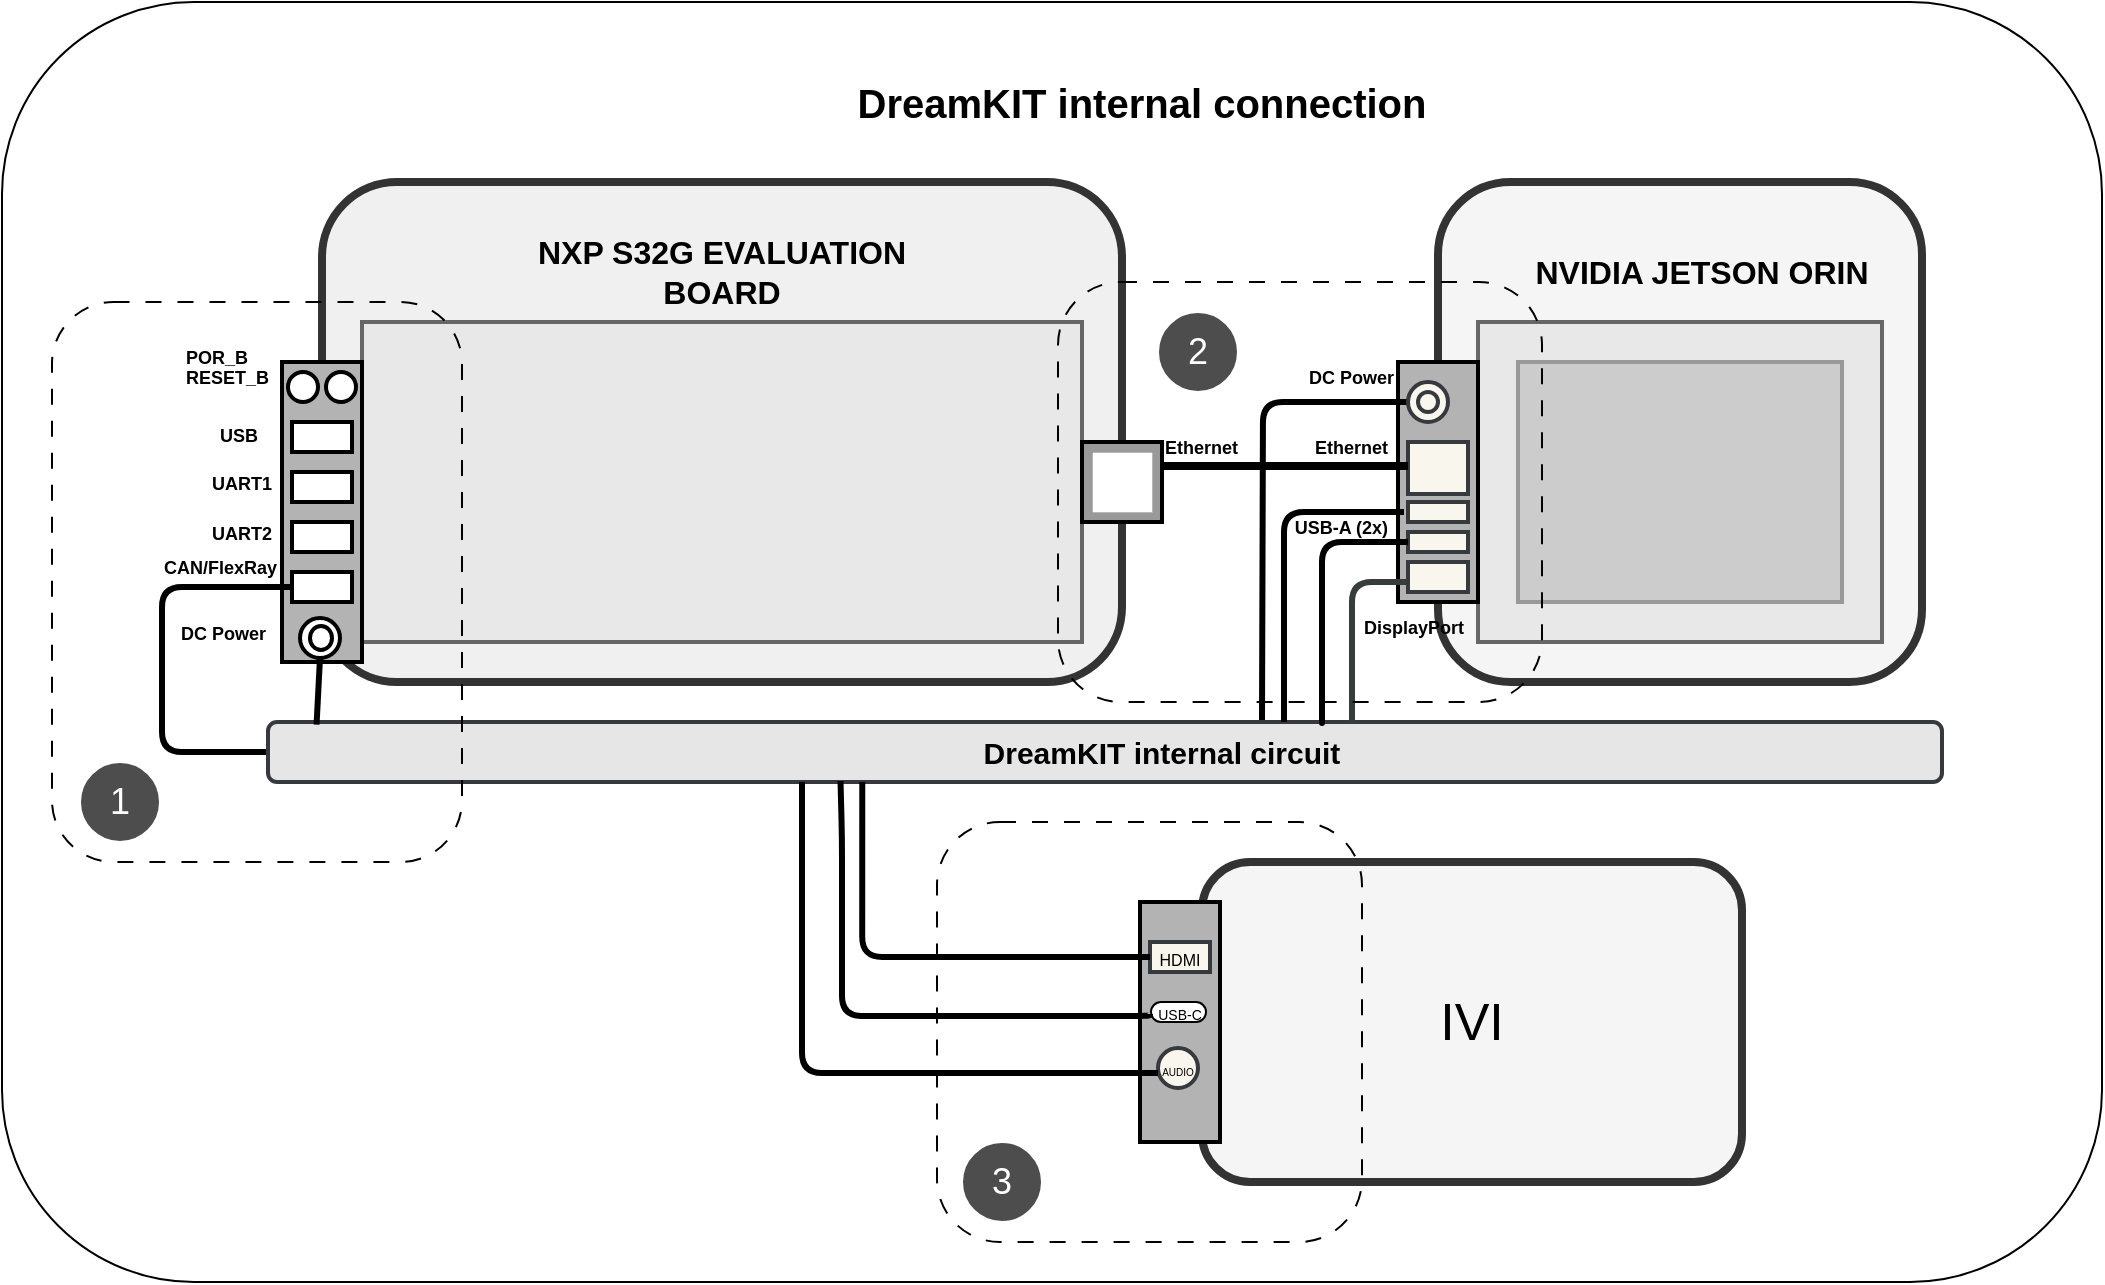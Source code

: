 <mxfile>
    <diagram id="Combined_TopView" name="NXP S32G + ORIN Top View">
        <mxGraphModel dx="2374" dy="1111" grid="1" gridSize="10" guides="1" tooltips="1" connect="1" arrows="1" fold="1" page="1" pageScale="1" pageWidth="1200" pageHeight="800" math="0" shadow="0">
            <root>
                <mxCell id="0"/>
                <mxCell id="1" parent="0"/>
                <mxCell id="29" value="" style="rounded=1;whiteSpace=wrap;html=1;" vertex="1" parent="1">
                    <mxGeometry x="-60" y="60" width="1050" height="640" as="geometry"/>
                </mxCell>
                <mxCell id="title" value="DreamKIT internal connection" style="text;html=1;strokeColor=none;fillColor=none;align=center;verticalAlign=middle;whiteSpace=wrap;rounded=0;fontSize=20;fontStyle=1;" parent="1" vertex="1">
                    <mxGeometry x="210" y="90" width="600" height="40" as="geometry"/>
                </mxCell>
                <mxCell id="s32g_device" value="" style="rounded=1;whiteSpace=wrap;html=1;strokeWidth=4;fillColor=#f0f0f0;strokeColor=#333333;" parent="1" vertex="1">
                    <mxGeometry x="100" y="150" width="400" height="250" as="geometry"/>
                </mxCell>
                <mxCell id="s32g_label" value="NXP S32G EVALUATION BOARD" style="text;html=1;strokeColor=none;fillColor=none;align=center;verticalAlign=middle;whiteSpace=wrap;rounded=0;fontSize=16;fontStyle=1;" parent="1" vertex="1">
                    <mxGeometry x="200" y="180" width="200" height="30" as="geometry"/>
                </mxCell>
                <mxCell id="s32g_board" value="" style="rounded=0;whiteSpace=wrap;html=1;strokeWidth=2;fillColor=#e8e8e8;strokeColor=#666666;" parent="1" vertex="1">
                    <mxGeometry x="120" y="220" width="360" height="160" as="geometry"/>
                </mxCell>
                <mxCell id="s32g_port_section" value="" style="rounded=0;whiteSpace=wrap;html=1;strokeWidth=2;fillColor=#B3B3B3;" parent="1" vertex="1">
                    <mxGeometry x="80" y="240" width="40" height="150" as="geometry"/>
                </mxCell>
                <mxCell id="s32g_reset" value="" style="ellipse;whiteSpace=wrap;html=1;strokeWidth=2;" parent="1" vertex="1">
                    <mxGeometry x="83" y="245" width="15" height="15" as="geometry"/>
                </mxCell>
                <mxCell id="s32g_por" value="" style="ellipse;whiteSpace=wrap;html=1;strokeWidth=2;" parent="1" vertex="1">
                    <mxGeometry x="102" y="245" width="15" height="15" as="geometry"/>
                </mxCell>
                <mxCell id="s32g_usb" value="" style="rounded=0;whiteSpace=wrap;html=1;strokeWidth=2;" parent="1" vertex="1">
                    <mxGeometry x="85" y="270" width="30" height="15" as="geometry"/>
                </mxCell>
                <mxCell id="s32g_uart1" value="" style="rounded=0;whiteSpace=wrap;html=1;strokeWidth=2;" parent="1" vertex="1">
                    <mxGeometry x="85" y="295" width="30" height="15" as="geometry"/>
                </mxCell>
                <mxCell id="s32g_uart2" value="" style="rounded=0;whiteSpace=wrap;html=1;strokeWidth=2;" parent="1" vertex="1">
                    <mxGeometry x="85" y="320" width="30" height="15" as="geometry"/>
                </mxCell>
                <mxCell id="10" style="edgeStyle=orthogonalEdgeStyle;html=1;exitX=0;exitY=0.5;exitDx=0;exitDy=0;entryX=0;entryY=0.5;entryDx=0;entryDy=0;endArrow=none;endFill=0;strokeWidth=3;strokeColor=#000000;" edge="1" parent="1" source="s32g_can" target="can_adapter">
                    <mxGeometry relative="1" as="geometry">
                        <Array as="points">
                            <mxPoint x="20" y="353"/>
                            <mxPoint x="20" y="435"/>
                        </Array>
                    </mxGeometry>
                </mxCell>
                <mxCell id="s32g_can" value="" style="rounded=0;whiteSpace=wrap;html=1;strokeWidth=2;" parent="1" vertex="1">
                    <mxGeometry x="85" y="345" width="30" height="15" as="geometry"/>
                </mxCell>
                <mxCell id="s32g_ethernet_section" value="" style="rounded=0;whiteSpace=wrap;html=1;strokeWidth=2;fillColor=#999999;strokeColor=#000000;" parent="1" vertex="1">
                    <mxGeometry x="480" y="280" width="40" height="40" as="geometry"/>
                </mxCell>
                <mxCell id="s32g_ethernet" value="" style="rounded=0;whiteSpace=wrap;html=1;strokeWidth=0;" parent="1" vertex="1">
                    <mxGeometry x="485" y="285" width="30" height="30" as="geometry"/>
                </mxCell>
                <mxCell id="s32g_reset_label" value="RESET_B" style="text;html=1;strokeColor=none;fillColor=none;align=left;verticalAlign=middle;whiteSpace=wrap;rounded=0;fontSize=9;fontStyle=1;" parent="1" vertex="1">
                    <mxGeometry x="30" y="240" width="45" height="15" as="geometry"/>
                </mxCell>
                <mxCell id="s32g_por_label" value="POR_B" style="text;html=1;strokeColor=none;fillColor=none;align=left;verticalAlign=middle;whiteSpace=wrap;rounded=0;fontSize=9;fontStyle=1;" parent="1" vertex="1">
                    <mxGeometry x="30" y="230" width="35" height="15" as="geometry"/>
                </mxCell>
                <mxCell id="s32g_usb_label" value="USB" style="text;html=1;strokeColor=none;fillColor=none;align=left;verticalAlign=middle;whiteSpace=wrap;rounded=0;fontSize=9;fontStyle=1;" parent="1" vertex="1">
                    <mxGeometry x="47" y="269" width="40" height="15" as="geometry"/>
                </mxCell>
                <mxCell id="s32g_uart1_label" value="UART1" style="text;html=1;strokeColor=none;fillColor=none;align=left;verticalAlign=middle;whiteSpace=wrap;rounded=0;fontSize=9;fontStyle=1;" parent="1" vertex="1">
                    <mxGeometry x="43" y="293" width="40" height="15" as="geometry"/>
                </mxCell>
                <mxCell id="s32g_uart2_label" value="UART2" style="text;html=1;strokeColor=none;fillColor=none;align=left;verticalAlign=middle;whiteSpace=wrap;rounded=0;fontSize=9;fontStyle=1;" parent="1" vertex="1">
                    <mxGeometry x="43" y="318" width="40" height="15" as="geometry"/>
                </mxCell>
                <mxCell id="s32g_can_label" value="CAN/FlexRay" style="text;html=1;strokeColor=none;fillColor=none;align=left;verticalAlign=middle;whiteSpace=wrap;rounded=0;fontSize=9;fontStyle=1;" parent="1" vertex="1">
                    <mxGeometry x="19" y="335" width="70" height="15" as="geometry"/>
                </mxCell>
                <mxCell id="orin_device" value="" style="rounded=1;whiteSpace=wrap;html=1;strokeWidth=4;fillColor=#f5f5f5;strokeColor=#333333;" parent="1" vertex="1">
                    <mxGeometry x="658" y="150" width="242" height="250" as="geometry"/>
                </mxCell>
                <mxCell id="orin_label" value="NVIDIA JETSON ORIN" style="text;html=1;strokeColor=none;fillColor=none;align=center;verticalAlign=middle;whiteSpace=wrap;rounded=0;fontSize=16;fontStyle=1;" parent="1" vertex="1">
                    <mxGeometry x="690" y="180" width="200" height="30" as="geometry"/>
                </mxCell>
                <mxCell id="orin_board" value="" style="rounded=0;whiteSpace=wrap;html=1;strokeWidth=2;fillColor=#e8e8e8;strokeColor=#666666;" parent="1" vertex="1">
                    <mxGeometry x="678" y="220" width="202" height="160" as="geometry"/>
                </mxCell>
                <mxCell id="orin_heatsink" value="" style="rounded=0;whiteSpace=wrap;html=1;strokeWidth=2;fillColor=#cccccc;strokeColor=#999999;" parent="1" vertex="1">
                    <mxGeometry x="698" y="240" width="162" height="120" as="geometry"/>
                </mxCell>
                <mxCell id="orin_port_section" value="" style="rounded=0;whiteSpace=wrap;html=1;strokeWidth=2;fillColor=#B3B3B3;strokeColor=#000000;" parent="1" vertex="1">
                    <mxGeometry x="638" y="240" width="40" height="120" as="geometry"/>
                </mxCell>
                <mxCell id="12" style="edgeStyle=orthogonalEdgeStyle;html=1;exitX=0;exitY=0.5;exitDx=0;exitDy=0;endArrow=none;endFill=0;strokeWidth=3;" edge="1" parent="1" source="orin_power">
                    <mxGeometry relative="1" as="geometry">
                        <mxPoint x="570" y="419" as="targetPoint"/>
                    </mxGeometry>
                </mxCell>
                <mxCell id="orin_power" value="" style="ellipse;whiteSpace=wrap;html=1;strokeWidth=2;fillColor=#f9f7ed;strokeColor=#36393d;" parent="1" vertex="1">
                    <mxGeometry x="643" y="250" width="20" height="20" as="geometry"/>
                </mxCell>
                <mxCell id="orin_ethernet" value="" style="rounded=0;whiteSpace=wrap;html=1;strokeWidth=2;fillColor=#f9f7ed;strokeColor=#36393d;" parent="1" vertex="1">
                    <mxGeometry x="643" y="280" width="30" height="26" as="geometry"/>
                </mxCell>
                <mxCell id="orin_usb1" value="" style="rounded=0;whiteSpace=wrap;html=1;strokeWidth=2;fillColor=#f9f7ed;strokeColor=#36393d;" parent="1" vertex="1">
                    <mxGeometry x="643" y="310" width="30" height="10" as="geometry"/>
                </mxCell>
                <mxCell id="orin_usb2" value="" style="rounded=0;whiteSpace=wrap;html=1;strokeWidth=2;fillColor=#f9f7ed;strokeColor=#36393d;" parent="1" vertex="1">
                    <mxGeometry x="643" y="325" width="30" height="10" as="geometry"/>
                </mxCell>
                <mxCell id="orin_power_label" value="DC Power" style="text;html=1;strokeColor=none;fillColor=none;align=right;verticalAlign=middle;whiteSpace=wrap;rounded=0;fontSize=9;fontStyle=1;" parent="1" vertex="1">
                    <mxGeometry x="578" y="240" width="60" height="15" as="geometry"/>
                </mxCell>
                <mxCell id="orin_ethernet_label" value="Ethernet" style="text;html=1;strokeColor=none;fillColor=none;align=right;verticalAlign=middle;whiteSpace=wrap;rounded=0;fontSize=9;fontStyle=1;" parent="1" vertex="1">
                    <mxGeometry x="575" y="275" width="60" height="15" as="geometry"/>
                </mxCell>
                <mxCell id="orin_usb_label" value="USB-A (2x)" style="text;html=1;strokeColor=none;fillColor=none;align=right;verticalAlign=middle;whiteSpace=wrap;rounded=0;fontSize=9;fontStyle=1;" parent="1" vertex="1">
                    <mxGeometry x="565" y="315" width="70" height="15" as="geometry"/>
                </mxCell>
                <mxCell id="orin_dp_label" value="DisplayPort" style="text;html=1;strokeColor=none;fillColor=none;align=right;verticalAlign=middle;whiteSpace=wrap;rounded=0;fontSize=9;fontStyle=1;" parent="1" vertex="1">
                    <mxGeometry x="593" y="365" width="80" height="15" as="geometry"/>
                </mxCell>
                <mxCell id="main_ethernet_cable" value="" style="endArrow=none;html=1;strokeWidth=4;exitX=1;exitY=0.25;exitDx=0;exitDy=0;entryX=0;entryY=0.5;entryDx=0;entryDy=0;" parent="1" edge="1">
                    <mxGeometry width="50" height="50" relative="1" as="geometry">
                        <mxPoint x="520" y="292" as="sourcePoint"/>
                        <mxPoint x="643.0" y="292" as="targetPoint"/>
                    </mxGeometry>
                </mxCell>
                <mxCell id="can_adapter" value="" style="rounded=1;whiteSpace=wrap;html=1;strokeWidth=2;fillColor=#E6E6E6;strokeColor=#36393d;" parent="1" vertex="1">
                    <mxGeometry x="73" y="420" width="837" height="30" as="geometry"/>
                </mxCell>
                <mxCell id="can_adapter_label" value="&lt;font style=&quot;font-size: 15px;&quot;&gt;DreamKIT internal circuit&lt;/font&gt;" style="text;html=1;strokeColor=none;fillColor=none;align=center;verticalAlign=middle;whiteSpace=wrap;rounded=0;fontSize=9;fontStyle=1;" parent="1" vertex="1">
                    <mxGeometry x="240" y="425" width="560" height="20" as="geometry"/>
                </mxCell>
                <mxCell id="3" value="Ethernet" style="text;html=1;strokeColor=none;fillColor=none;align=right;verticalAlign=middle;whiteSpace=wrap;rounded=0;fontSize=9;fontStyle=1;" vertex="1" parent="1">
                    <mxGeometry x="500" y="275" width="60" height="15" as="geometry"/>
                </mxCell>
                <mxCell id="4" value="" style="ellipse;whiteSpace=wrap;html=1;strokeWidth=2;" vertex="1" parent="1">
                    <mxGeometry x="89" y="368" width="20" height="20" as="geometry"/>
                </mxCell>
                <mxCell id="5" value="DC Power" style="text;html=1;strokeColor=none;fillColor=none;align=right;verticalAlign=middle;whiteSpace=wrap;rounded=0;fontSize=9;fontStyle=1;" vertex="1" parent="1">
                    <mxGeometry x="14" y="368" width="60" height="15" as="geometry"/>
                </mxCell>
                <mxCell id="8" style="edgeStyle=none;html=1;exitX=0.5;exitY=1;exitDx=0;exitDy=0;endArrow=none;endFill=0;strokeWidth=3;entryX=0.029;entryY=0.043;entryDx=0;entryDy=0;entryPerimeter=0;" edge="1" parent="1" source="4" target="can_adapter">
                    <mxGeometry relative="1" as="geometry">
                        <mxPoint x="100" y="420" as="targetPoint"/>
                    </mxGeometry>
                </mxCell>
                <mxCell id="14" style="edgeStyle=orthogonalEdgeStyle;html=1;exitX=0;exitY=0.5;exitDx=0;exitDy=0;endArrow=none;endFill=0;strokeWidth=3;" edge="1" parent="1">
                    <mxGeometry relative="1" as="geometry">
                        <mxPoint x="641" y="315" as="sourcePoint"/>
                        <mxPoint x="581" y="420" as="targetPoint"/>
                        <Array as="points">
                            <mxPoint x="581" y="315"/>
                        </Array>
                    </mxGeometry>
                </mxCell>
                <mxCell id="15" style="edgeStyle=orthogonalEdgeStyle;html=1;exitX=0;exitY=0.5;exitDx=0;exitDy=0;endArrow=none;endFill=0;strokeWidth=3;" edge="1" parent="1">
                    <mxGeometry relative="1" as="geometry">
                        <mxPoint x="643" y="330" as="sourcePoint"/>
                        <mxPoint x="600" y="420" as="targetPoint"/>
                        <Array as="points">
                            <mxPoint x="600" y="330"/>
                            <mxPoint x="600" y="421"/>
                        </Array>
                    </mxGeometry>
                </mxCell>
                <mxCell id="16" style="edgeStyle=orthogonalEdgeStyle;html=1;exitX=0;exitY=0.5;exitDx=0;exitDy=0;endArrow=none;endFill=0;strokeWidth=3;fillColor=#cdeb8b;strokeColor=light-dark(#373e39, #babdc0);" edge="1" parent="1">
                    <mxGeometry relative="1" as="geometry">
                        <mxPoint x="658" y="350" as="sourcePoint"/>
                        <mxPoint x="615" y="420" as="targetPoint"/>
                        <Array as="points">
                            <mxPoint x="615" y="350"/>
                        </Array>
                    </mxGeometry>
                </mxCell>
                <mxCell id="orin_displayport" value="" style="rounded=0;whiteSpace=wrap;html=1;strokeWidth=2;fillColor=#f9f7ed;strokeColor=#36393d;" parent="1" vertex="1">
                    <mxGeometry x="643" y="340" width="30" height="15" as="geometry"/>
                </mxCell>
                <mxCell id="17" value="&lt;font style=&quot;font-size: 26px;&quot;&gt;IVI&lt;/font&gt;" style="rounded=1;whiteSpace=wrap;html=1;strokeWidth=4;fillColor=#f5f5f5;strokeColor=#333333;" vertex="1" parent="1">
                    <mxGeometry x="540" y="490" width="270" height="160" as="geometry"/>
                </mxCell>
                <mxCell id="18" value="" style="rounded=0;whiteSpace=wrap;html=1;strokeWidth=2;fillColor=#B3B3B3;strokeColor=#000000;" vertex="1" parent="1">
                    <mxGeometry x="509" y="510" width="40" height="120" as="geometry"/>
                </mxCell>
                <mxCell id="19" value="&lt;font style=&quot;font-size: 8px;&quot;&gt;HDMI&lt;/font&gt;" style="rounded=0;whiteSpace=wrap;html=1;strokeWidth=2;fillColor=#f9f7ed;strokeColor=#36393d;" vertex="1" parent="1">
                    <mxGeometry x="514" y="530" width="30" height="15" as="geometry"/>
                </mxCell>
                <mxCell id="20" value="&lt;font style=&quot;font-size: 7px;&quot;&gt;USB-C&lt;/font&gt;" style="rounded=1;whiteSpace=wrap;html=1;arcSize=50;" vertex="1" parent="1">
                    <mxGeometry x="514.5" y="560" width="27.5" height="10" as="geometry"/>
                </mxCell>
                <mxCell id="21" value="&lt;font style=&quot;font-size: 5px;&quot;&gt;AUDIO&lt;/font&gt;" style="ellipse;whiteSpace=wrap;html=1;strokeWidth=2;fillColor=#f9f7ed;strokeColor=#36393d;" vertex="1" parent="1">
                    <mxGeometry x="518" y="583" width="20" height="20" as="geometry"/>
                </mxCell>
                <mxCell id="22" value="" style="ellipse;whiteSpace=wrap;html=1;strokeWidth=2;fillColor=#f9f7ed;strokeColor=#36393d;" vertex="1" parent="1">
                    <mxGeometry x="648" y="255" width="10" height="10" as="geometry"/>
                </mxCell>
                <mxCell id="23" value="" style="ellipse;whiteSpace=wrap;html=1;strokeWidth=2;" vertex="1" parent="1">
                    <mxGeometry x="94" y="372" width="11" height="12" as="geometry"/>
                </mxCell>
                <mxCell id="24" value="" style="endArrow=none;html=1;exitX=0;exitY=0.5;exitDx=0;exitDy=0;entryX=0.355;entryY=1;entryDx=0;entryDy=0;entryPerimeter=0;endFill=0;edgeStyle=orthogonalEdgeStyle;strokeWidth=3;" edge="1" parent="1" source="19" target="can_adapter">
                    <mxGeometry width="50" height="50" relative="1" as="geometry">
                        <mxPoint x="480" y="450" as="sourcePoint"/>
                        <mxPoint x="530" y="400" as="targetPoint"/>
                    </mxGeometry>
                </mxCell>
                <mxCell id="27" value="" style="endArrow=none;html=1;exitX=0;exitY=0.5;exitDx=0;exitDy=0;entryX=0.342;entryY=0.983;entryDx=0;entryDy=0;entryPerimeter=0;endFill=0;edgeStyle=orthogonalEdgeStyle;strokeWidth=3;" edge="1" parent="1" target="can_adapter">
                    <mxGeometry width="50" height="50" relative="1" as="geometry">
                        <mxPoint x="514" y="566" as="sourcePoint"/>
                        <mxPoint x="370" y="478" as="targetPoint"/>
                        <Array as="points">
                            <mxPoint x="514" y="567"/>
                            <mxPoint x="360" y="567"/>
                            <mxPoint x="360" y="478"/>
                            <mxPoint x="359" y="478"/>
                        </Array>
                    </mxGeometry>
                </mxCell>
                <mxCell id="28" value="" style="endArrow=none;html=1;exitX=0;exitY=0.5;exitDx=0;exitDy=0;entryX=0.319;entryY=1;entryDx=0;entryDy=0;entryPerimeter=0;endFill=0;edgeStyle=orthogonalEdgeStyle;strokeWidth=3;" edge="1" parent="1" target="can_adapter">
                    <mxGeometry width="50" height="50" relative="1" as="geometry">
                        <mxPoint x="517.97" y="595.49" as="sourcePoint"/>
                        <mxPoint x="362.97" y="478.49" as="targetPoint"/>
                        <Array as="points">
                            <mxPoint x="340" y="595"/>
                        </Array>
                    </mxGeometry>
                </mxCell>
                <mxCell id="30" value="" style="rounded=1;whiteSpace=wrap;html=1;fillColor=none;dashed=1;dashPattern=8 8;strokeWidth=1;perimeterSpacing=2;" vertex="1" parent="1">
                    <mxGeometry x="-35" y="210" width="205" height="280" as="geometry"/>
                </mxCell>
                <mxCell id="31" value="" style="rounded=1;whiteSpace=wrap;html=1;fillColor=none;dashed=1;dashPattern=8 8;strokeWidth=1;perimeterSpacing=2;" vertex="1" parent="1">
                    <mxGeometry x="468" y="200" width="242" height="210" as="geometry"/>
                </mxCell>
                <mxCell id="32" value="" style="rounded=1;whiteSpace=wrap;html=1;fillColor=none;dashed=1;dashPattern=8 8;strokeWidth=1;perimeterSpacing=2;" vertex="1" parent="1">
                    <mxGeometry x="407.5" y="470" width="212.5" height="210" as="geometry"/>
                </mxCell>
                <mxCell id="34" value="&lt;font style=&quot;font-size: 18px; color: rgb(255, 255, 255);&quot;&gt;1&lt;/font&gt;" style="ellipse;whiteSpace=wrap;html=1;aspect=fixed;fillColor=#4D4D4D;strokeColor=#FFFFFF;" vertex="1" parent="1">
                    <mxGeometry x="-21" y="440" width="40" height="40" as="geometry"/>
                </mxCell>
                <mxCell id="35" value="&lt;font style=&quot;font-size: 18px; color: rgb(255, 255, 255);&quot;&gt;2&lt;/font&gt;" style="ellipse;whiteSpace=wrap;html=1;aspect=fixed;fillColor=#4D4D4D;strokeColor=#FFFFFF;" vertex="1" parent="1">
                    <mxGeometry x="518" y="215" width="40" height="40" as="geometry"/>
                </mxCell>
                <mxCell id="36" value="&lt;font style=&quot;font-size: 18px; color: rgb(255, 255, 255);&quot;&gt;3&lt;/font&gt;" style="ellipse;whiteSpace=wrap;html=1;aspect=fixed;fillColor=#4D4D4D;strokeColor=#FFFFFF;" vertex="1" parent="1">
                    <mxGeometry x="420" y="630" width="40" height="40" as="geometry"/>
                </mxCell>
            </root>
        </mxGraphModel>
    </diagram>
</mxfile>